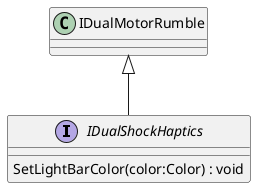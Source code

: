 @startuml
interface IDualShockHaptics {
    SetLightBarColor(color:Color) : void
}
IDualMotorRumble <|-- IDualShockHaptics
@enduml
